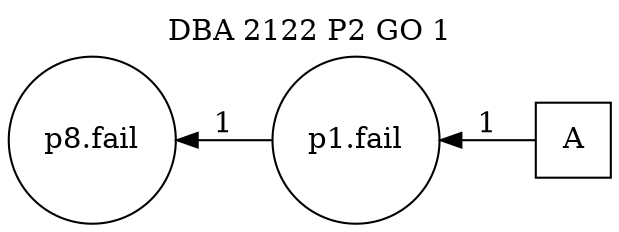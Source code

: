 digraph DBA_2122_P2_GO_1 {
labelloc="tl"
label= " DBA 2122 P2 GO 1 "
rankdir="RL";
graph [ size=" 10 , 10 !"]

"A" [shape="square" label="A"]
"p1.fail" [shape="circle" label="p1.fail"]
"p8.fail" [shape="circle" label="p8.fail"]
"A" -> "p1.fail" [ label=1]
"p1.fail" -> "p8.fail" [ label=1]
}
